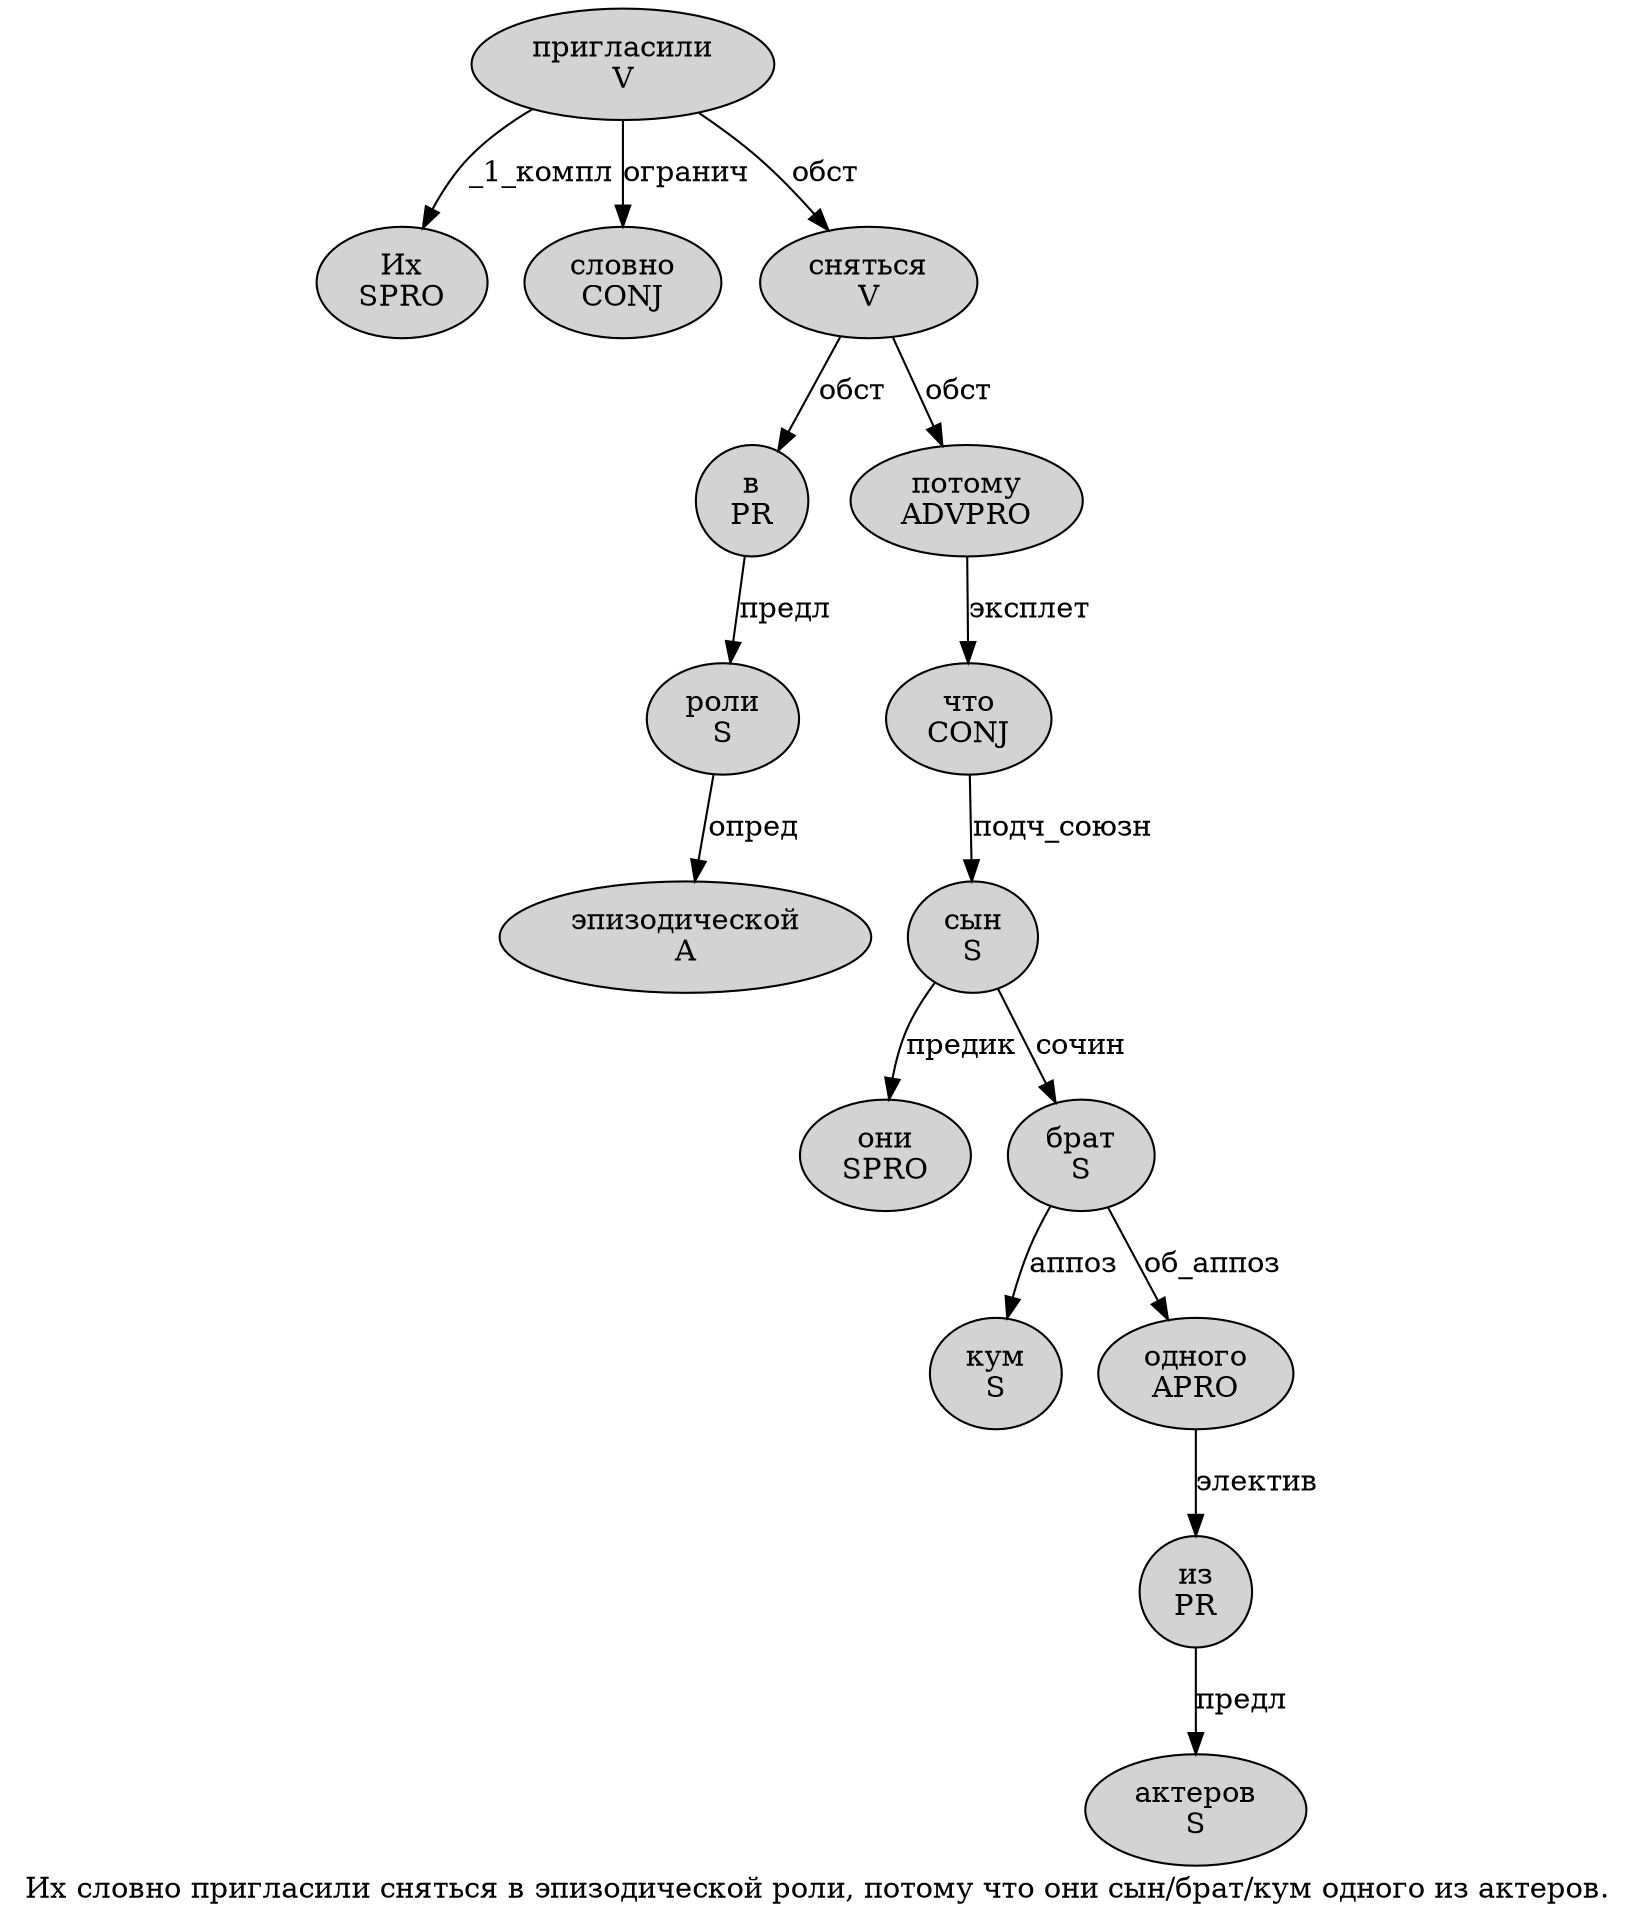 digraph SENTENCE_4603 {
	graph [label="Их словно пригласили сняться в эпизодической роли, потому что они сын/брат/кум одного из актеров."]
	node [style=filled]
		0 [label="Их
SPRO" color="" fillcolor=lightgray penwidth=1 shape=ellipse]
		1 [label="словно
CONJ" color="" fillcolor=lightgray penwidth=1 shape=ellipse]
		2 [label="пригласили
V" color="" fillcolor=lightgray penwidth=1 shape=ellipse]
		3 [label="сняться
V" color="" fillcolor=lightgray penwidth=1 shape=ellipse]
		4 [label="в
PR" color="" fillcolor=lightgray penwidth=1 shape=ellipse]
		5 [label="эпизодической
A" color="" fillcolor=lightgray penwidth=1 shape=ellipse]
		6 [label="роли
S" color="" fillcolor=lightgray penwidth=1 shape=ellipse]
		8 [label="потому
ADVPRO" color="" fillcolor=lightgray penwidth=1 shape=ellipse]
		9 [label="что
CONJ" color="" fillcolor=lightgray penwidth=1 shape=ellipse]
		10 [label="они
SPRO" color="" fillcolor=lightgray penwidth=1 shape=ellipse]
		11 [label="сын
S" color="" fillcolor=lightgray penwidth=1 shape=ellipse]
		13 [label="брат
S" color="" fillcolor=lightgray penwidth=1 shape=ellipse]
		15 [label="кум
S" color="" fillcolor=lightgray penwidth=1 shape=ellipse]
		16 [label="одного
APRO" color="" fillcolor=lightgray penwidth=1 shape=ellipse]
		17 [label="из
PR" color="" fillcolor=lightgray penwidth=1 shape=ellipse]
		18 [label="актеров
S" color="" fillcolor=lightgray penwidth=1 shape=ellipse]
			2 -> 0 [label="_1_компл"]
			2 -> 1 [label="огранич"]
			2 -> 3 [label="обст"]
			17 -> 18 [label="предл"]
			9 -> 11 [label="подч_союзн"]
			16 -> 17 [label="электив"]
			6 -> 5 [label="опред"]
			11 -> 10 [label="предик"]
			11 -> 13 [label="сочин"]
			3 -> 4 [label="обст"]
			3 -> 8 [label="обст"]
			4 -> 6 [label="предл"]
			8 -> 9 [label="эксплет"]
			13 -> 15 [label="аппоз"]
			13 -> 16 [label="об_аппоз"]
}